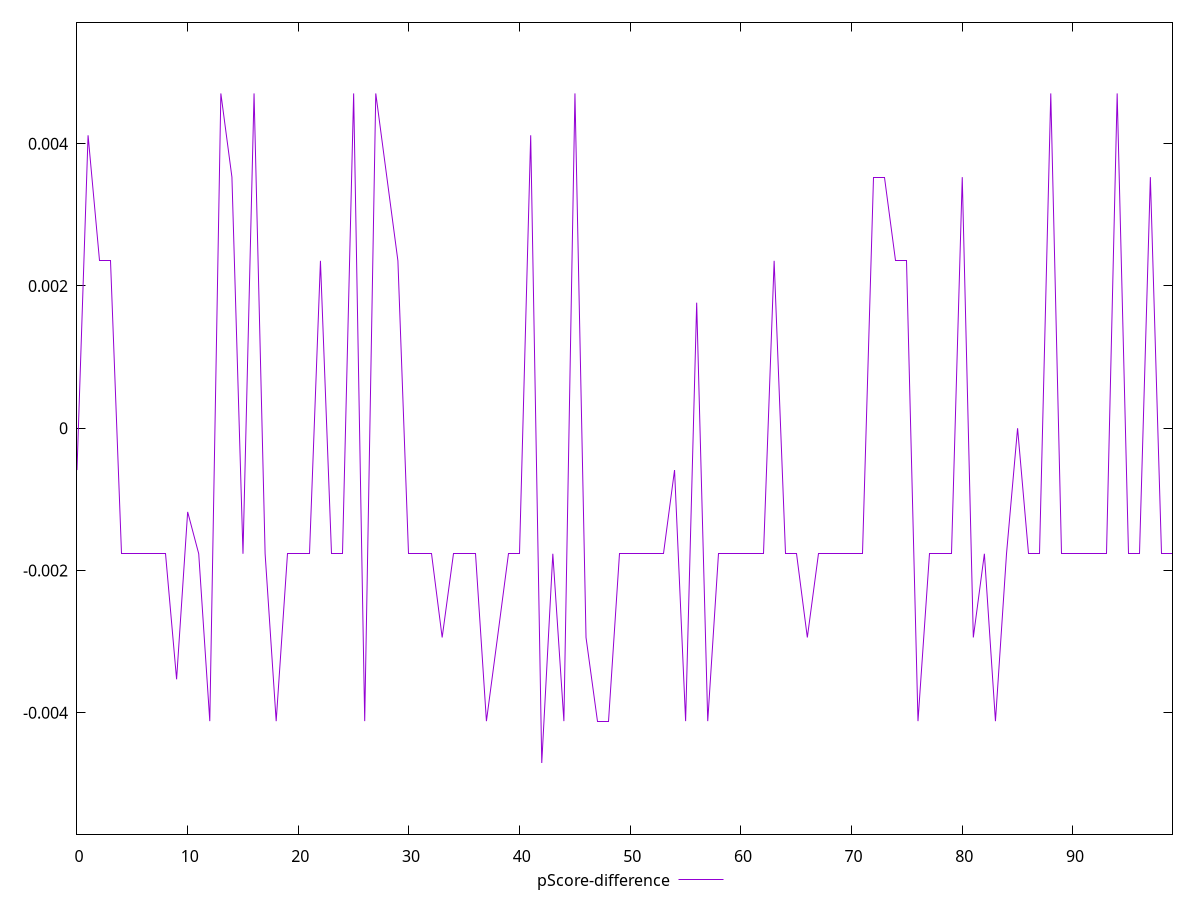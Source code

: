 reset

$pScoreDifference <<EOF
0 -0.0005882352941176117
1 0.004117647058823504
2 0.0023529411764705577
3 0.0023529411764705577
4 -0.001764705882352946
5 -0.001764705882352946
6 -0.001764705882352946
7 -0.001764705882352946
8 -0.001764705882352946
9 -0.0035294117647058365
10 -0.0011764705882352788
11 -0.001764705882352946
12 -0.004117647058823504
13 0.004705882352941171
14 0.0035294117647058365
15 -0.001764705882352946
16 0.004705882352941115
17 -0.001764705882352946
18 -0.004117647058823504
19 -0.001764705882352946
20 -0.001764705882352946
21 -0.001764705882352946
22 0.0023529411764705577
23 -0.001764705882352946
24 -0.001764705882352946
25 0.004705882352941115
26 -0.004117647058823504
27 0.004705882352941115
28 0.0035294117647058365
29 0.0023529411764705577
30 -0.001764705882352946
31 -0.001764705882352946
32 -0.001764705882352946
33 -0.002941176470588225
34 -0.001764705882352946
35 -0.001764705882352946
36 -0.001764705882352946
37 -0.004117647058823504
38 -0.002941176470588225
39 -0.001764705882352946
40 -0.001764705882352946
41 0.004117647058823504
42 -0.004705882352941171
43 -0.001764705882352946
44 -0.004117647058823559
45 0.004705882352941115
46 -0.002941176470588225
47 -0.004117647058823504
48 -0.004117647058823504
49 -0.001764705882352946
50 -0.001764705882352946
51 -0.001764705882352946
52 -0.001764705882352946
53 -0.001764705882352946
54 -0.0005882352941176117
55 -0.004117647058823504
56 0.001764705882352946
57 -0.004117647058823504
58 -0.001764705882352946
59 -0.001764705882352946
60 -0.001764705882352946
61 -0.001764705882352946
62 -0.001764705882352946
63 0.0023529411764705577
64 -0.001764705882352946
65 -0.001764705882352946
66 -0.002941176470588225
67 -0.001764705882352946
68 -0.001764705882352946
69 -0.001764705882352946
70 -0.001764705882352946
71 -0.001764705882352946
72 0.0035294117647058365
73 0.0035294117647058365
74 0.0023529411764705577
75 0.0023529411764705577
76 -0.004117647058823504
77 -0.001764705882352946
78 -0.001764705882352946
79 -0.001764705882352946
80 0.0035294117647058365
81 -0.002941176470588225
82 -0.001764705882352946
83 -0.004117647058823504
84 -0.001764705882352946
85 0
86 -0.001764705882352946
87 -0.001764705882352946
88 0.004705882352941115
89 -0.001764705882352946
90 -0.001764705882352946
91 -0.001764705882352946
92 -0.001764705882352946
93 -0.001764705882352946
94 0.004705882352941115
95 -0.001764705882352946
96 -0.001764705882352946
97 0.0035294117647058365
98 -0.001764705882352946
99 -0.001764705882352946
EOF

set key outside below
set xrange [0:99]
set yrange [-0.005705882352941171:0.005705882352941171]
set trange [-0.005705882352941171:0.005705882352941171]
set terminal svg size 640, 500 enhanced background rgb 'white'
set output "report_00017_2021-02-10T15-08-03.406Z/uses-text-compression/samples/pages+cached+noadtech+nomedia/pScore-difference/values.svg"

plot $pScoreDifference title "pScore-difference" with line

reset
